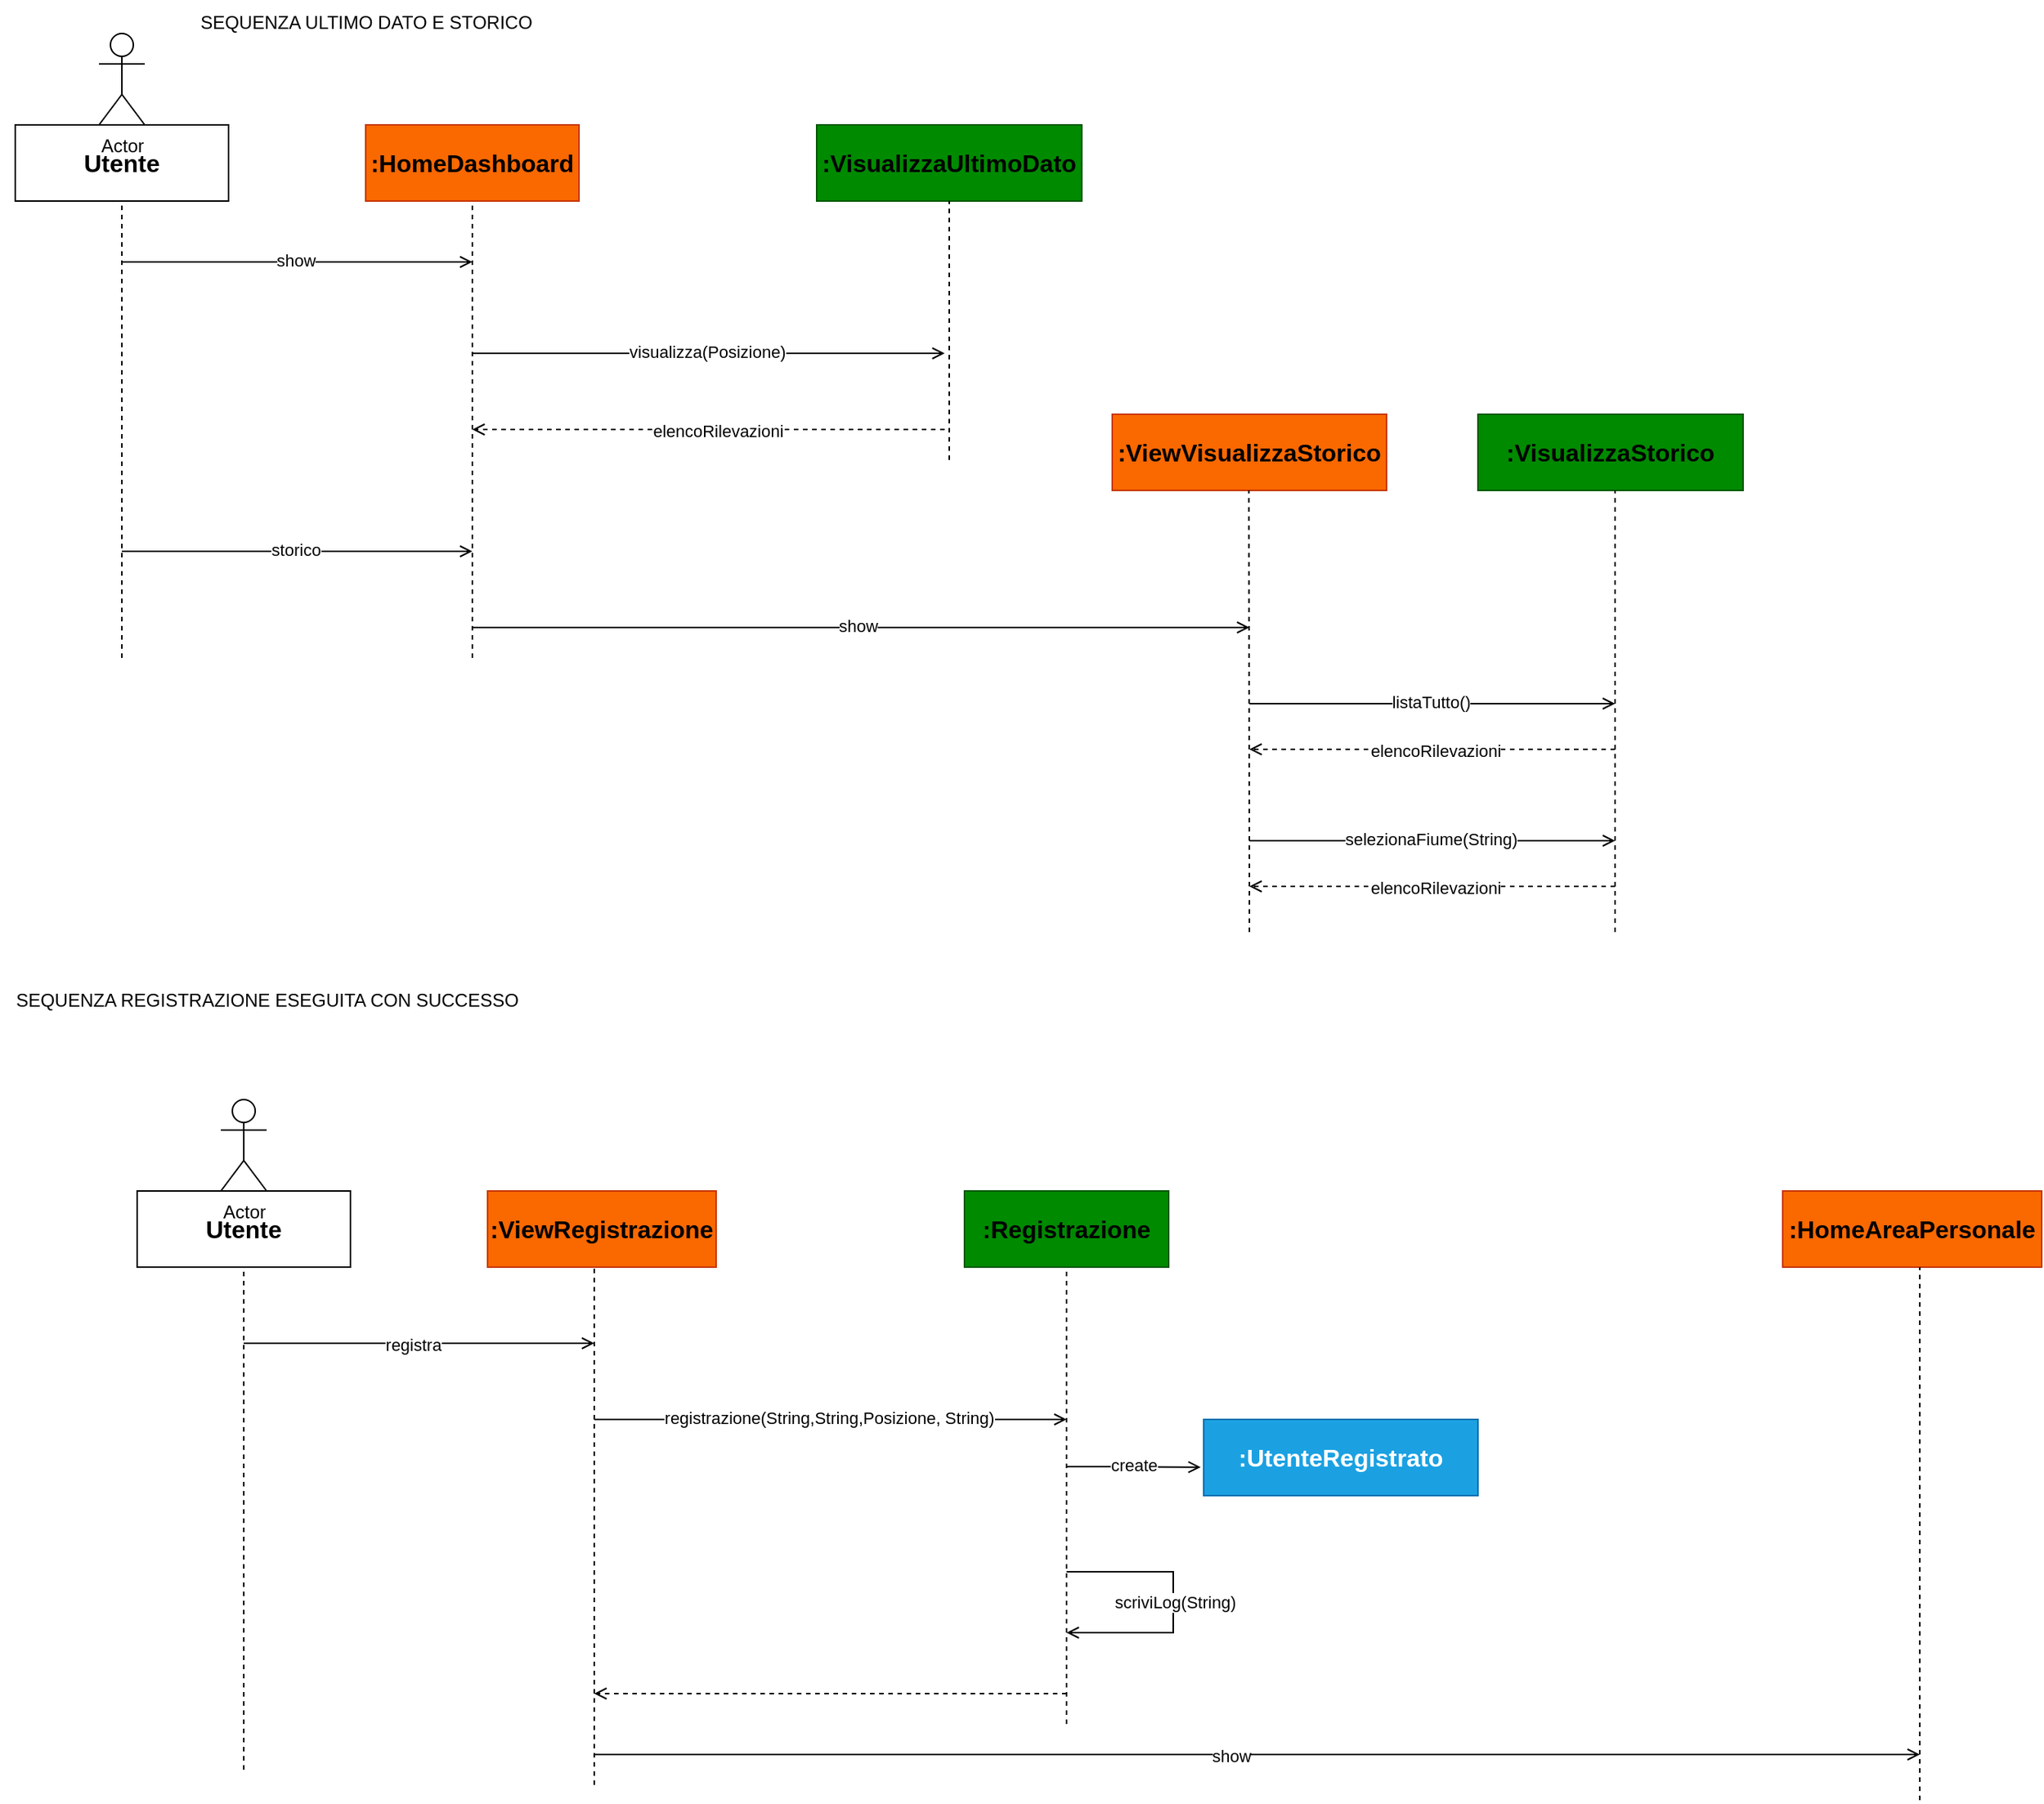 <mxfile version="27.1.6">
  <diagram name="Pagina-1" id="q5SdlHfGuLSYK5Ea52MW">
    <mxGraphModel dx="1213" dy="613" grid="1" gridSize="10" guides="1" tooltips="1" connect="1" arrows="1" fold="1" page="1" pageScale="1" pageWidth="827" pageHeight="1169" math="0" shadow="0">
      <root>
        <mxCell id="0" />
        <mxCell id="1" parent="0" />
        <mxCell id="jfeon6HeDt7GRnX7dWGx-30" value="&lt;span style=&quot;font-size: 16px; font-weight: 700;&quot;&gt;Utente&lt;/span&gt;" style="html=1;whiteSpace=wrap;fontColor=default;" parent="1" vertex="1">
          <mxGeometry x="70" y="130" width="140" height="50" as="geometry" />
        </mxCell>
        <mxCell id="jfeon6HeDt7GRnX7dWGx-31" value="" style="endArrow=none;dashed=1;html=1;rounded=0;entryX=0.5;entryY=1;entryDx=0;entryDy=0;" parent="1" target="jfeon6HeDt7GRnX7dWGx-30" edge="1">
          <mxGeometry width="50" height="50" relative="1" as="geometry">
            <mxPoint x="140" y="480" as="sourcePoint" />
            <mxPoint x="160" y="220" as="targetPoint" />
          </mxGeometry>
        </mxCell>
        <mxCell id="jfeon6HeDt7GRnX7dWGx-32" value="&lt;span style=&quot;font-size: 16px; font-weight: 700;&quot;&gt;:HomeDashboard&lt;/span&gt;" style="html=1;whiteSpace=wrap;fontColor=#000000;fillColor=#fa6800;strokeColor=#C73500;" parent="1" vertex="1">
          <mxGeometry x="300" y="130" width="140" height="50" as="geometry" />
        </mxCell>
        <mxCell id="jfeon6HeDt7GRnX7dWGx-33" value="" style="endArrow=none;dashed=1;html=1;rounded=0;entryX=0.5;entryY=1;entryDx=0;entryDy=0;" parent="1" target="jfeon6HeDt7GRnX7dWGx-32" edge="1">
          <mxGeometry width="50" height="50" relative="1" as="geometry">
            <mxPoint x="370" y="480" as="sourcePoint" />
            <mxPoint x="390" y="220" as="targetPoint" />
            <Array as="points">
              <mxPoint x="370" y="280" />
            </Array>
          </mxGeometry>
        </mxCell>
        <mxCell id="jfeon6HeDt7GRnX7dWGx-34" value="&lt;span style=&quot;font-size: 16px; font-weight: 700;&quot;&gt;&lt;font style=&quot;color: rgb(0, 0, 0);&quot;&gt;:VisualizzaUltimoDato&lt;/font&gt;&lt;/span&gt;" style="html=1;whiteSpace=wrap;fontColor=#ffffff;fillColor=#008a00;strokeColor=#005700;" parent="1" vertex="1">
          <mxGeometry x="596" y="130" width="174" height="50" as="geometry" />
        </mxCell>
        <mxCell id="jfeon6HeDt7GRnX7dWGx-35" value="" style="endArrow=none;dashed=1;html=1;rounded=0;" parent="1" edge="1">
          <mxGeometry width="50" height="50" relative="1" as="geometry">
            <mxPoint x="683" y="350" as="sourcePoint" />
            <mxPoint x="683" y="180" as="targetPoint" />
          </mxGeometry>
        </mxCell>
        <mxCell id="jfeon6HeDt7GRnX7dWGx-40" value="" style="endArrow=open;dashed=1;endFill=0;html=1;rounded=0;" parent="1" edge="1">
          <mxGeometry width="160" relative="1" as="geometry">
            <mxPoint x="680" y="330" as="sourcePoint" />
            <mxPoint x="370" y="330" as="targetPoint" />
          </mxGeometry>
        </mxCell>
        <mxCell id="jfeon6HeDt7GRnX7dWGx-58" value="elencoRilevazioni" style="edgeLabel;html=1;align=center;verticalAlign=middle;resizable=0;points=[];" parent="jfeon6HeDt7GRnX7dWGx-40" connectable="0" vertex="1">
          <mxGeometry x="-0.039" y="1" relative="1" as="geometry">
            <mxPoint as="offset" />
          </mxGeometry>
        </mxCell>
        <mxCell id="jfeon6HeDt7GRnX7dWGx-41" value="Actor" style="shape=umlActor;verticalLabelPosition=bottom;verticalAlign=top;html=1;" parent="1" vertex="1">
          <mxGeometry x="125" y="70" width="30" height="60" as="geometry" />
        </mxCell>
        <mxCell id="jfeon6HeDt7GRnX7dWGx-61" value="" style="endArrow=open;html=1;rounded=0;endFill=0;" parent="1" edge="1">
          <mxGeometry width="50" height="50" relative="1" as="geometry">
            <mxPoint x="370" y="280" as="sourcePoint" />
            <mxPoint x="680" y="280" as="targetPoint" />
          </mxGeometry>
        </mxCell>
        <mxCell id="jfeon6HeDt7GRnX7dWGx-62" value="visualizza(Posizione)" style="edgeLabel;html=1;align=center;verticalAlign=middle;resizable=0;points=[];" parent="jfeon6HeDt7GRnX7dWGx-61" connectable="0" vertex="1">
          <mxGeometry x="-0.007" y="1" relative="1" as="geometry">
            <mxPoint as="offset" />
          </mxGeometry>
        </mxCell>
        <mxCell id="jfeon6HeDt7GRnX7dWGx-63" value="" style="endArrow=open;html=1;rounded=0;endFill=0;" parent="1" edge="1">
          <mxGeometry width="50" height="50" relative="1" as="geometry">
            <mxPoint x="140" y="220" as="sourcePoint" />
            <mxPoint x="370" y="220" as="targetPoint" />
          </mxGeometry>
        </mxCell>
        <mxCell id="jfeon6HeDt7GRnX7dWGx-64" value="show" style="edgeLabel;html=1;align=center;verticalAlign=middle;resizable=0;points=[];" parent="jfeon6HeDt7GRnX7dWGx-63" connectable="0" vertex="1">
          <mxGeometry x="-0.007" y="1" relative="1" as="geometry">
            <mxPoint as="offset" />
          </mxGeometry>
        </mxCell>
        <mxCell id="jfeon6HeDt7GRnX7dWGx-65" value="" style="endArrow=open;html=1;rounded=0;endFill=0;" parent="1" edge="1">
          <mxGeometry width="50" height="50" relative="1" as="geometry">
            <mxPoint x="140" y="410" as="sourcePoint" />
            <mxPoint x="370" y="410" as="targetPoint" />
          </mxGeometry>
        </mxCell>
        <mxCell id="jfeon6HeDt7GRnX7dWGx-66" value="storico" style="edgeLabel;html=1;align=center;verticalAlign=middle;resizable=0;points=[];" parent="jfeon6HeDt7GRnX7dWGx-65" connectable="0" vertex="1">
          <mxGeometry x="-0.007" y="1" relative="1" as="geometry">
            <mxPoint as="offset" />
          </mxGeometry>
        </mxCell>
        <mxCell id="jfeon6HeDt7GRnX7dWGx-67" value="" style="endArrow=open;html=1;rounded=0;endFill=0;" parent="1" edge="1">
          <mxGeometry width="50" height="50" relative="1" as="geometry">
            <mxPoint x="370" y="460" as="sourcePoint" />
            <mxPoint x="880" y="460" as="targetPoint" />
          </mxGeometry>
        </mxCell>
        <mxCell id="jfeon6HeDt7GRnX7dWGx-68" value="show" style="edgeLabel;html=1;align=center;verticalAlign=middle;resizable=0;points=[];" parent="jfeon6HeDt7GRnX7dWGx-67" connectable="0" vertex="1">
          <mxGeometry x="-0.007" y="1" relative="1" as="geometry">
            <mxPoint as="offset" />
          </mxGeometry>
        </mxCell>
        <mxCell id="jfeon6HeDt7GRnX7dWGx-69" value="&lt;span style=&quot;font-size: 16px; font-weight: 700;&quot;&gt;:ViewVisualizzaStorico&lt;/span&gt;" style="html=1;whiteSpace=wrap;fontColor=#000000;fillColor=#fa6800;strokeColor=#C73500;" parent="1" vertex="1">
          <mxGeometry x="790" y="320" width="180" height="50" as="geometry" />
        </mxCell>
        <mxCell id="jfeon6HeDt7GRnX7dWGx-70" value="" style="endArrow=none;dashed=1;html=1;rounded=0;" parent="1" edge="1">
          <mxGeometry width="50" height="50" relative="1" as="geometry">
            <mxPoint x="880" y="660" as="sourcePoint" />
            <mxPoint x="879.66" y="370" as="targetPoint" />
          </mxGeometry>
        </mxCell>
        <mxCell id="jfeon6HeDt7GRnX7dWGx-71" value="&lt;span style=&quot;font-size: 16px; font-weight: 700;&quot;&gt;&lt;font style=&quot;color: rgb(0, 0, 0);&quot;&gt;:VisualizzaStorico&lt;/font&gt;&lt;/span&gt;" style="html=1;whiteSpace=wrap;fillColor=#008a00;strokeColor=#005700;shadow=0;fontColor=#ffffff;" parent="1" vertex="1">
          <mxGeometry x="1030" y="320" width="174" height="50" as="geometry" />
        </mxCell>
        <mxCell id="jfeon6HeDt7GRnX7dWGx-72" value="" style="endArrow=none;dashed=1;html=1;rounded=0;" parent="1" edge="1">
          <mxGeometry width="50" height="50" relative="1" as="geometry">
            <mxPoint x="1120" y="660" as="sourcePoint" />
            <mxPoint x="1120" y="370" as="targetPoint" />
          </mxGeometry>
        </mxCell>
        <mxCell id="jfeon6HeDt7GRnX7dWGx-73" value="" style="endArrow=open;html=1;rounded=0;endFill=0;" parent="1" edge="1">
          <mxGeometry width="50" height="50" relative="1" as="geometry">
            <mxPoint x="880" y="510" as="sourcePoint" />
            <mxPoint x="1120" y="510" as="targetPoint" />
          </mxGeometry>
        </mxCell>
        <mxCell id="jfeon6HeDt7GRnX7dWGx-75" value="listaTutto()" style="edgeLabel;html=1;align=center;verticalAlign=middle;resizable=0;points=[];" parent="jfeon6HeDt7GRnX7dWGx-73" connectable="0" vertex="1">
          <mxGeometry x="-0.007" y="1" relative="1" as="geometry">
            <mxPoint as="offset" />
          </mxGeometry>
        </mxCell>
        <mxCell id="jfeon6HeDt7GRnX7dWGx-76" value="" style="endArrow=open;dashed=1;endFill=0;html=1;rounded=0;" parent="1" edge="1">
          <mxGeometry width="160" relative="1" as="geometry">
            <mxPoint x="1120" y="540" as="sourcePoint" />
            <mxPoint x="880" y="540" as="targetPoint" />
          </mxGeometry>
        </mxCell>
        <mxCell id="jfeon6HeDt7GRnX7dWGx-77" value="elencoRilevazioni" style="edgeLabel;html=1;align=center;verticalAlign=middle;resizable=0;points=[];" parent="jfeon6HeDt7GRnX7dWGx-76" connectable="0" vertex="1">
          <mxGeometry x="-0.039" y="1" relative="1" as="geometry">
            <mxPoint x="-3" as="offset" />
          </mxGeometry>
        </mxCell>
        <mxCell id="jfeon6HeDt7GRnX7dWGx-78" value="" style="endArrow=open;html=1;rounded=0;endFill=0;" parent="1" edge="1">
          <mxGeometry width="50" height="50" relative="1" as="geometry">
            <mxPoint x="880" y="600" as="sourcePoint" />
            <mxPoint x="1120" y="600" as="targetPoint" />
          </mxGeometry>
        </mxCell>
        <mxCell id="jfeon6HeDt7GRnX7dWGx-79" value="selezionaFiume(String)" style="edgeLabel;html=1;align=center;verticalAlign=middle;resizable=0;points=[];" parent="jfeon6HeDt7GRnX7dWGx-78" connectable="0" vertex="1">
          <mxGeometry x="-0.007" y="1" relative="1" as="geometry">
            <mxPoint as="offset" />
          </mxGeometry>
        </mxCell>
        <mxCell id="jfeon6HeDt7GRnX7dWGx-80" value="" style="endArrow=open;dashed=1;endFill=0;html=1;rounded=0;" parent="1" edge="1">
          <mxGeometry width="160" relative="1" as="geometry">
            <mxPoint x="1120" y="630" as="sourcePoint" />
            <mxPoint x="880" y="630" as="targetPoint" />
          </mxGeometry>
        </mxCell>
        <mxCell id="jfeon6HeDt7GRnX7dWGx-81" value="elencoRilevazioni" style="edgeLabel;html=1;align=center;verticalAlign=middle;resizable=0;points=[];" parent="jfeon6HeDt7GRnX7dWGx-80" connectable="0" vertex="1">
          <mxGeometry x="-0.039" y="1" relative="1" as="geometry">
            <mxPoint x="-3" as="offset" />
          </mxGeometry>
        </mxCell>
        <mxCell id="jfeon6HeDt7GRnX7dWGx-84" value="SEQUENZA ULTIMO DATO E STORICO" style="text;html=1;align=center;verticalAlign=middle;resizable=0;points=[];autosize=1;strokeColor=none;fillColor=none;" parent="1" vertex="1">
          <mxGeometry x="180" y="48" width="240" height="30" as="geometry" />
        </mxCell>
        <mxCell id="jfeon6HeDt7GRnX7dWGx-85" value="SEQUENZA REGISTRAZIONE ESEGUITA CON SUCCESSO" style="text;html=1;align=center;verticalAlign=middle;resizable=0;points=[];autosize=1;strokeColor=none;fillColor=none;" parent="1" vertex="1">
          <mxGeometry x="60" y="690" width="350" height="30" as="geometry" />
        </mxCell>
        <mxCell id="jfeon6HeDt7GRnX7dWGx-86" value="&lt;span style=&quot;font-size: 16px; font-weight: 700;&quot;&gt;Utente&lt;/span&gt;" style="html=1;whiteSpace=wrap;fontColor=default;" parent="1" vertex="1">
          <mxGeometry x="150" y="830" width="140" height="50" as="geometry" />
        </mxCell>
        <mxCell id="jfeon6HeDt7GRnX7dWGx-87" value="" style="endArrow=none;dashed=1;html=1;rounded=0;entryX=0.5;entryY=1;entryDx=0;entryDy=0;" parent="1" target="jfeon6HeDt7GRnX7dWGx-86" edge="1">
          <mxGeometry width="50" height="50" relative="1" as="geometry">
            <mxPoint x="220" y="1210" as="sourcePoint" />
            <mxPoint x="240" y="920" as="targetPoint" />
          </mxGeometry>
        </mxCell>
        <mxCell id="jfeon6HeDt7GRnX7dWGx-88" value="&lt;span style=&quot;font-size: 16px; font-weight: 700;&quot;&gt;:ViewRegistrazione&lt;/span&gt;" style="html=1;whiteSpace=wrap;fontColor=#000000;fillColor=#fa6800;strokeColor=#C73500;" parent="1" vertex="1">
          <mxGeometry x="380" y="830" width="150" height="50" as="geometry" />
        </mxCell>
        <mxCell id="jfeon6HeDt7GRnX7dWGx-89" value="" style="endArrow=none;dashed=1;html=1;rounded=0;" parent="1" edge="1">
          <mxGeometry width="50" height="50" relative="1" as="geometry">
            <mxPoint x="450" y="1220" as="sourcePoint" />
            <mxPoint x="450" y="881" as="targetPoint" />
            <Array as="points">
              <mxPoint x="450" y="980" />
            </Array>
          </mxGeometry>
        </mxCell>
        <mxCell id="jfeon6HeDt7GRnX7dWGx-90" value="&lt;span style=&quot;font-size: 16px; font-weight: 700;&quot;&gt;&lt;font style=&quot;color: rgb(0, 0, 0);&quot;&gt;:Registrazione&lt;/font&gt;&lt;/span&gt;" style="html=1;whiteSpace=wrap;fontColor=#ffffff;fillColor=#008a00;strokeColor=#005700;" parent="1" vertex="1">
          <mxGeometry x="693" y="830" width="134" height="50" as="geometry" />
        </mxCell>
        <mxCell id="jfeon6HeDt7GRnX7dWGx-91" value="" style="endArrow=none;dashed=1;html=1;rounded=0;" parent="1" edge="1">
          <mxGeometry width="50" height="50" relative="1" as="geometry">
            <mxPoint x="760" y="1180" as="sourcePoint" />
            <mxPoint x="760" y="880" as="targetPoint" />
          </mxGeometry>
        </mxCell>
        <mxCell id="jfeon6HeDt7GRnX7dWGx-94" value="Actor" style="shape=umlActor;verticalLabelPosition=bottom;verticalAlign=top;html=1;" parent="1" vertex="1">
          <mxGeometry x="205" y="770" width="30" height="60" as="geometry" />
        </mxCell>
        <mxCell id="jfeon6HeDt7GRnX7dWGx-98" value="" style="endArrow=open;html=1;rounded=0;endFill=0;" parent="1" edge="1">
          <mxGeometry width="50" height="50" relative="1" as="geometry">
            <mxPoint x="450" y="980" as="sourcePoint" />
            <mxPoint x="760" y="980" as="targetPoint" />
          </mxGeometry>
        </mxCell>
        <mxCell id="jfeon6HeDt7GRnX7dWGx-99" value="registrazione(String,String,Posizione, String)" style="edgeLabel;html=1;align=center;verticalAlign=middle;resizable=0;points=[];" parent="jfeon6HeDt7GRnX7dWGx-98" connectable="0" vertex="1">
          <mxGeometry x="-0.007" y="1" relative="1" as="geometry">
            <mxPoint as="offset" />
          </mxGeometry>
        </mxCell>
        <mxCell id="jfeon6HeDt7GRnX7dWGx-100" value="" style="endArrow=open;html=1;rounded=0;endFill=0;" parent="1" edge="1">
          <mxGeometry width="50" height="50" relative="1" as="geometry">
            <mxPoint x="220" y="930" as="sourcePoint" />
            <mxPoint x="450" y="930" as="targetPoint" />
          </mxGeometry>
        </mxCell>
        <mxCell id="jfeon6HeDt7GRnX7dWGx-123" value="registra" style="edgeLabel;html=1;align=center;verticalAlign=middle;resizable=0;points=[];" parent="jfeon6HeDt7GRnX7dWGx-100" connectable="0" vertex="1">
          <mxGeometry x="-0.04" y="-1" relative="1" as="geometry">
            <mxPoint as="offset" />
          </mxGeometry>
        </mxCell>
        <mxCell id="jfeon6HeDt7GRnX7dWGx-106" value="&lt;span style=&quot;font-size: 16px; font-weight: 700;&quot;&gt;:UtenteRegistrato&lt;/span&gt;" style="html=1;whiteSpace=wrap;fontColor=#ffffff;fillColor=#1ba1e2;strokeColor=#006EAF;" parent="1" vertex="1">
          <mxGeometry x="850" y="980" width="180" height="50" as="geometry" />
        </mxCell>
        <mxCell id="jfeon6HeDt7GRnX7dWGx-124" value="" style="endArrow=open;html=1;rounded=0;endFill=0;entryX=-0.011;entryY=0.627;entryDx=0;entryDy=0;entryPerimeter=0;" parent="1" target="jfeon6HeDt7GRnX7dWGx-106" edge="1">
          <mxGeometry width="50" height="50" relative="1" as="geometry">
            <mxPoint x="760" y="1011" as="sourcePoint" />
            <mxPoint x="1190" y="940" as="targetPoint" />
            <Array as="points">
              <mxPoint x="790" y="1011" />
            </Array>
          </mxGeometry>
        </mxCell>
        <mxCell id="jfeon6HeDt7GRnX7dWGx-125" value="create" style="edgeLabel;html=1;align=center;verticalAlign=middle;resizable=0;points=[];" parent="jfeon6HeDt7GRnX7dWGx-124" connectable="0" vertex="1">
          <mxGeometry x="-0.007" y="1" relative="1" as="geometry">
            <mxPoint as="offset" />
          </mxGeometry>
        </mxCell>
        <mxCell id="jfeon6HeDt7GRnX7dWGx-128" value="" style="endArrow=open;html=1;rounded=0;endFill=0;" parent="1" edge="1">
          <mxGeometry width="50" height="50" relative="1" as="geometry">
            <mxPoint x="760" y="1080" as="sourcePoint" />
            <mxPoint x="760" y="1120" as="targetPoint" />
            <Array as="points">
              <mxPoint x="830" y="1080" />
              <mxPoint x="830" y="1120" />
            </Array>
          </mxGeometry>
        </mxCell>
        <mxCell id="jfeon6HeDt7GRnX7dWGx-129" value="scriviLog(String)" style="edgeLabel;html=1;align=center;verticalAlign=middle;resizable=0;points=[];" parent="jfeon6HeDt7GRnX7dWGx-128" connectable="0" vertex="1">
          <mxGeometry x="-0.007" y="1" relative="1" as="geometry">
            <mxPoint as="offset" />
          </mxGeometry>
        </mxCell>
        <mxCell id="jfeon6HeDt7GRnX7dWGx-131" value="" style="endArrow=open;dashed=1;endFill=0;html=1;rounded=0;" parent="1" edge="1">
          <mxGeometry width="160" relative="1" as="geometry">
            <mxPoint x="760" y="1160" as="sourcePoint" />
            <mxPoint x="450" y="1160" as="targetPoint" />
          </mxGeometry>
        </mxCell>
        <mxCell id="jfeon6HeDt7GRnX7dWGx-134" value="&lt;span style=&quot;font-size: 16px; font-weight: 700;&quot;&gt;:HomeAreaPersonale&lt;/span&gt;" style="html=1;whiteSpace=wrap;fontColor=#000000;fillColor=#fa6800;strokeColor=#C73500;" parent="1" vertex="1">
          <mxGeometry x="1230" y="830" width="170" height="50" as="geometry" />
        </mxCell>
        <mxCell id="jfeon6HeDt7GRnX7dWGx-135" value="" style="endArrow=none;dashed=1;html=1;rounded=0;" parent="1" edge="1">
          <mxGeometry width="50" height="50" relative="1" as="geometry">
            <mxPoint x="1320" y="1230" as="sourcePoint" />
            <mxPoint x="1320" y="880" as="targetPoint" />
            <Array as="points">
              <mxPoint x="1320" y="979" />
            </Array>
          </mxGeometry>
        </mxCell>
        <mxCell id="jfeon6HeDt7GRnX7dWGx-136" value="" style="endArrow=open;html=1;rounded=0;endFill=0;" parent="1" edge="1">
          <mxGeometry width="50" height="50" relative="1" as="geometry">
            <mxPoint x="450" y="1200" as="sourcePoint" />
            <mxPoint x="1320" y="1200" as="targetPoint" />
          </mxGeometry>
        </mxCell>
        <mxCell id="jfeon6HeDt7GRnX7dWGx-137" value="show" style="edgeLabel;html=1;align=center;verticalAlign=middle;resizable=0;points=[];" parent="jfeon6HeDt7GRnX7dWGx-136" connectable="0" vertex="1">
          <mxGeometry x="-0.04" y="-1" relative="1" as="geometry">
            <mxPoint as="offset" />
          </mxGeometry>
        </mxCell>
      </root>
    </mxGraphModel>
  </diagram>
</mxfile>
